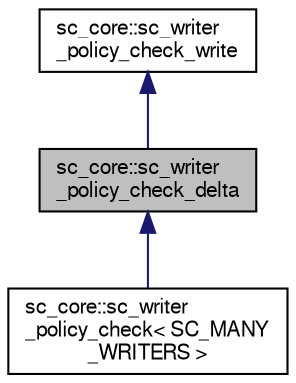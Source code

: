 digraph "sc_core::sc_writer_policy_check_delta"
{
  edge [fontname="FreeSans",fontsize="10",labelfontname="FreeSans",labelfontsize="10"];
  node [fontname="FreeSans",fontsize="10",shape=record];
  Node0 [label="sc_core::sc_writer\l_policy_check_delta",height=0.2,width=0.4,color="black", fillcolor="grey75", style="filled", fontcolor="black"];
  Node1 -> Node0 [dir="back",color="midnightblue",fontsize="10",style="solid",fontname="FreeSans"];
  Node1 [label="sc_core::sc_writer\l_policy_check_write",height=0.2,width=0.4,color="black", fillcolor="white", style="filled",URL="$a01360.html"];
  Node0 -> Node2 [dir="back",color="midnightblue",fontsize="10",style="solid",fontname="FreeSans"];
  Node2 [label="sc_core::sc_writer\l_policy_check\< SC_MANY\l_WRITERS \>",height=0.2,width=0.4,color="black", fillcolor="white", style="filled",URL="$a01380.html"];
}
